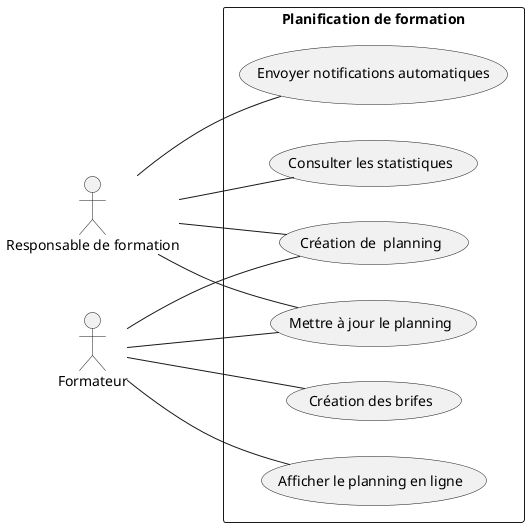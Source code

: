 @startuml
left to right direction

actor "Responsable de formation" as Admin
actor "Formateur" as Formateur

rectangle "Planification de formation" {

    usecase "Création de  planning" as UC1
    usecase "Mettre à jour le planning" as UC2
    usecase "Envoyer notifications automatiques" as UC3
    usecase "Afficher le planning en ligne" as UC4
    usecase "Création des brifes" as UC5
    usecase "Consulter les statistiques" as  UC6

}

    Admin -- UC1
    Admin -- UC2
    Admin -- UC3
    Admin -- UC6

    Formateur -- UC1
    Formateur -- UC2
    Formateur -- UC4
    Formateur -- UC5


@enduml